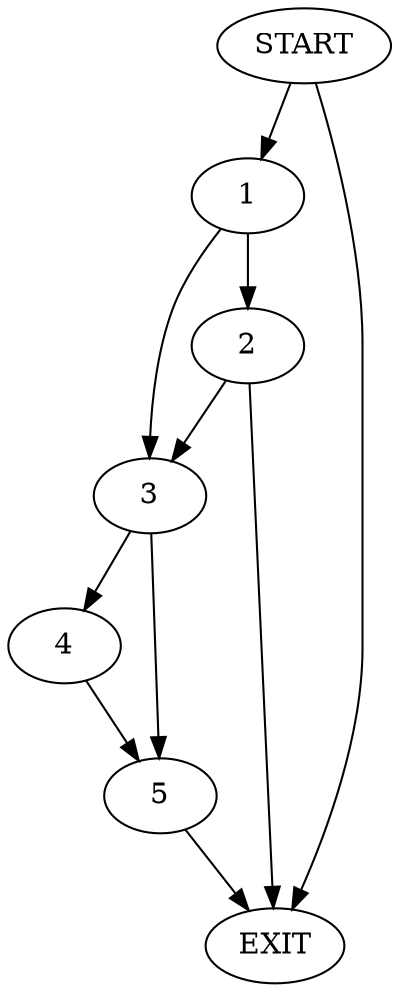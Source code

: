 digraph { 
0 [label="START"];
1;
2;
3;
4;
5;
6[label="EXIT"];
0 -> 6;
0 -> 1;
1 -> 2;
1 -> 3;
2 -> 6;
2 -> 3;
3 -> 4;
3 -> 5;
4 -> 5;
5 -> 6;
}